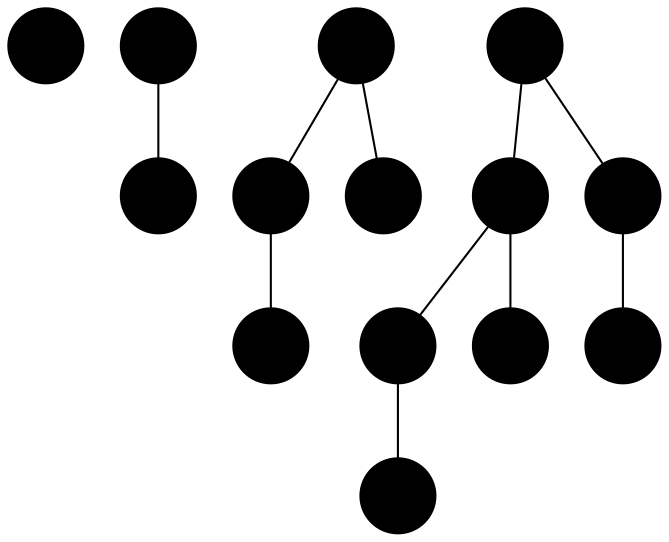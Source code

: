# Raphael Reitzig, 2012.
# MIT license

# Use 'dot'
graph cs421 {
  n11 [label="",shape=circle,style=filled,color=black];

  n21 [label="",shape=circle,style=filled,color=black];
  n22 [label="",shape=circle,style=filled,color=black];

  n31 [label="",shape=circle,style=filled,color=black];
  n32 [label="",shape=circle,style=filled,color=black];
  n33 [label="",shape=circle,style=filled,color=black];
  n34 [label="",shape=circle,style=filled,color=black];

  n41 [label="",shape=circle,style=filled,color=black];
  n42 [label="",shape=circle,style=filled,color=black];
  n43 [label="",shape=circle,style=filled,color=black];
  n44 [label="",shape=circle,style=filled,color=black];
  n45 [label="",shape=circle,style=filled,color=black];
  n46 [label="",shape=circle,style=filled,color=black];
  n47 [label="",shape=circle,style=filled,color=black];

  n21 -- n22;

  n31 -- n32 -- n33;
  n31 -- n34;

  n41 -- n42 -- n43 -- n44;
  n42 -- n45;
  n41 -- n46 -- n47;
}
